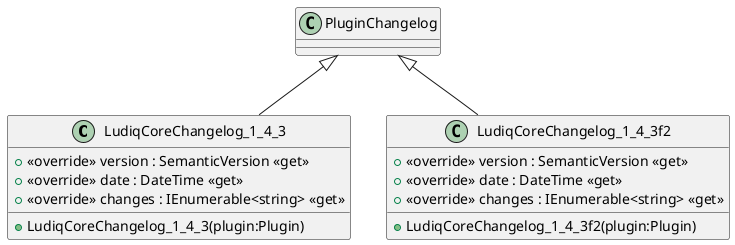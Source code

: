 @startuml
class LudiqCoreChangelog_1_4_3 {
    + LudiqCoreChangelog_1_4_3(plugin:Plugin)
    + <<override>> version : SemanticVersion <<get>>
    + <<override>> date : DateTime <<get>>
    + <<override>> changes : IEnumerable<string> <<get>>
}
class LudiqCoreChangelog_1_4_3f2 {
    + LudiqCoreChangelog_1_4_3f2(plugin:Plugin)
    + <<override>> version : SemanticVersion <<get>>
    + <<override>> date : DateTime <<get>>
    + <<override>> changes : IEnumerable<string> <<get>>
}
PluginChangelog <|-- LudiqCoreChangelog_1_4_3
PluginChangelog <|-- LudiqCoreChangelog_1_4_3f2
@enduml
